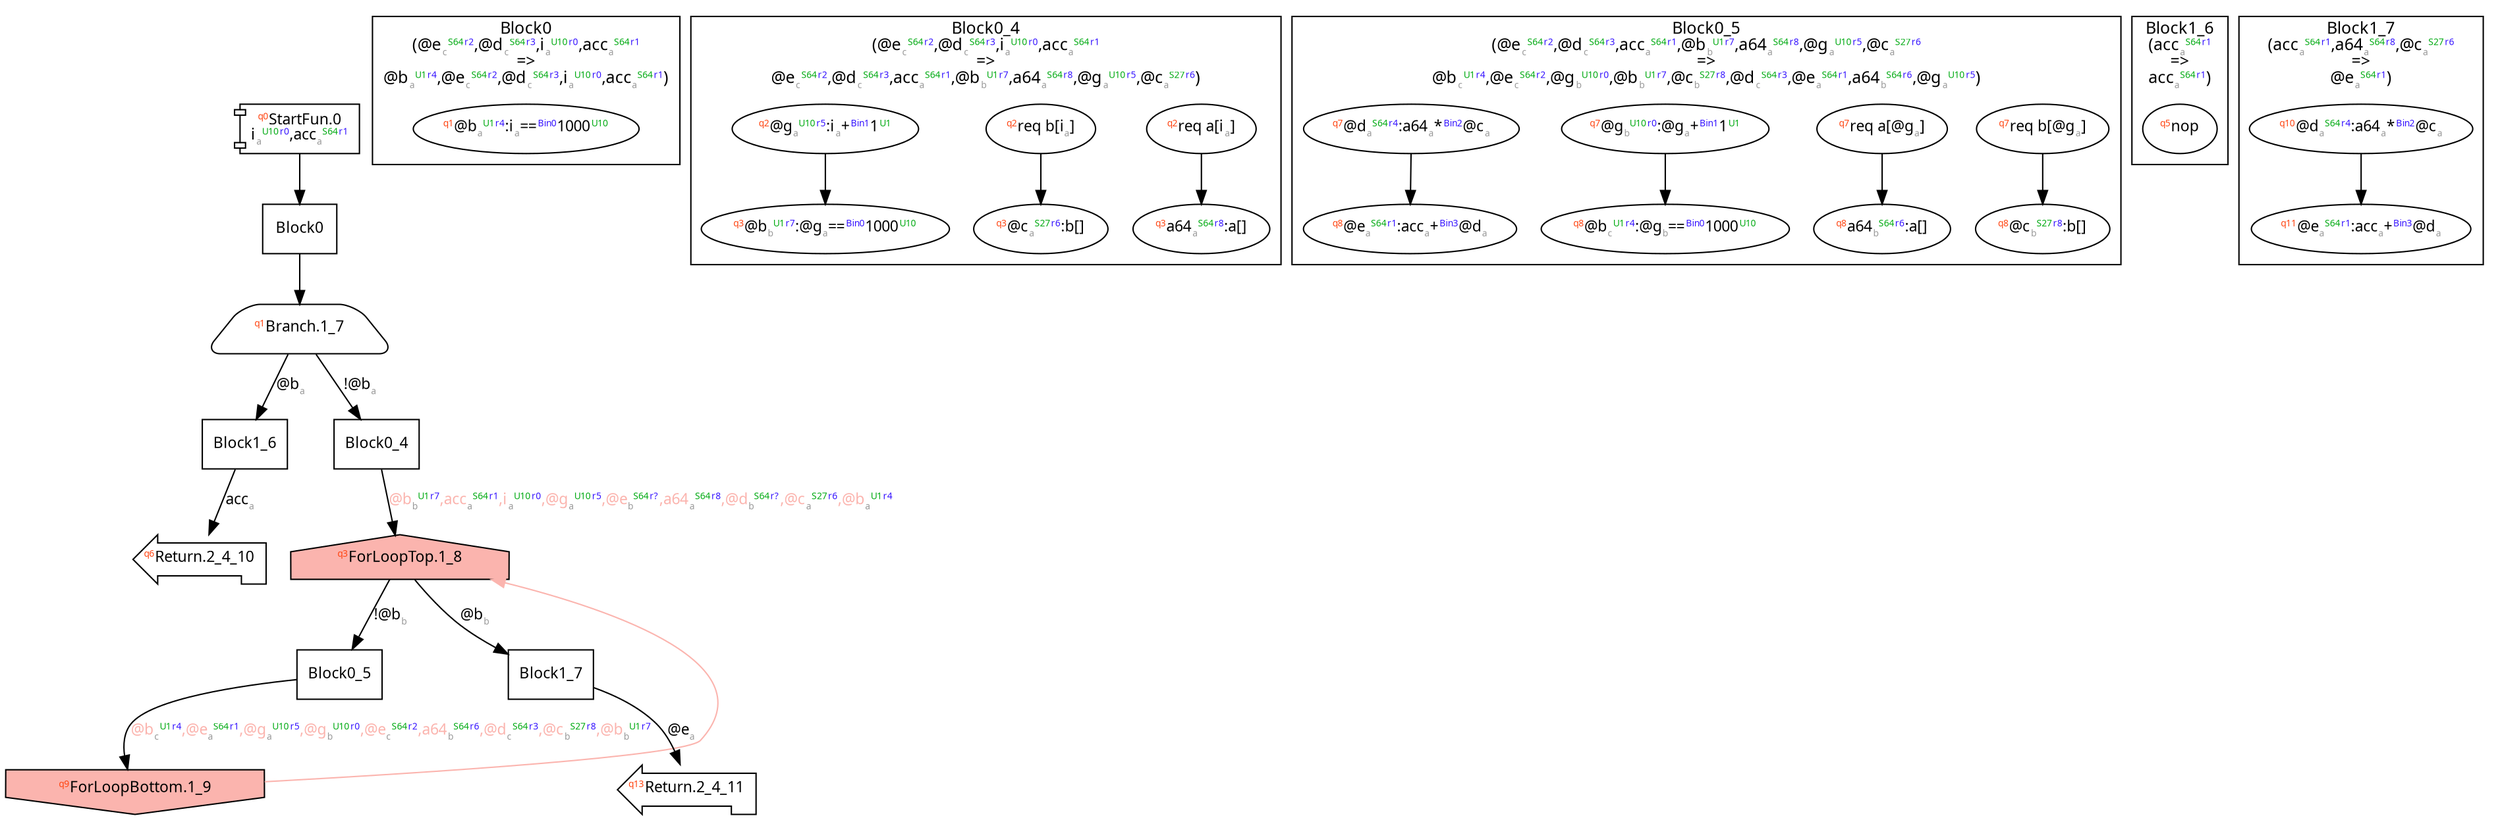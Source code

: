 digraph Program_ {
  graph [fontname = "Monaco", fontsize = 12, ranksep = 0.5];
  node [shape = box, fontname = "Monaco", fontsize = 11; colorscheme = pastel19];
  edge [fontname = "Monaco", fontsize = 11; colorscheme = pastel19];
  Jump0[label = <<font color="#ff4411" point-size="8"><sup>q0</sup></font>StartFun.0<br/>i<font color="#999999" point-size="8"><sub>a</sub></font><font color="#00aa11" point-size="8"><sup>U10</sup></font><font color="#3311ff" point-size="8"><sup>r0</sup></font>,acc<font color="#999999" point-size="8"><sub>a</sub></font><font color="#00aa11" point-size="8"><sup>S64</sup></font><font color="#3311ff" point-size="8"><sup>r1</sup></font>>; shape = component];
  Jump0 -> Block0;
  Jump1_7[
    label = <<font color="#ff4411" point-size="8"><sup>q1</sup></font>Branch.1_7>;
    shape = trapezium; style = rounded;
  ];
  Block0 -> Jump1_7;
  Jump1_7 -> Block1_6 [label=<@b<font color="#999999" point-size="8"><sub>a</sub></font>>];
  Jump1_7 -> Block0_4 [label=<!@b<font color="#999999" point-size="8"><sub>a</sub></font>>];
  Jump1_8[
    label = <<font color="#ff4411" point-size="8"><sup>q3</sup></font>ForLoopTop.1_8>;
    shape = house; style = filled;
    fillcolor = 1;
  ];
  Block0_4 -> Jump1_8 [label=<@b<font color="#999999" point-size="8"><sub>b</sub></font><font color="#00aa11" point-size="8"><sup>U1</sup></font><font color="#3311ff" point-size="8"><sup>r7</sup></font>,acc<font color="#999999" point-size="8"><sub>a</sub></font><font color="#00aa11" point-size="8"><sup>S64</sup></font><font color="#3311ff" point-size="8"><sup>r1</sup></font>,i<font color="#999999" point-size="8"><sub>a</sub></font><font color="#00aa11" point-size="8"><sup>U10</sup></font><font color="#3311ff" point-size="8"><sup>r0</sup></font>,@g<font color="#999999" point-size="8"><sub>a</sub></font><font color="#00aa11" point-size="8"><sup>U10</sup></font><font color="#3311ff" point-size="8"><sup>r5</sup></font>,@e<font color="#999999" point-size="8"><sub>b</sub></font><font color="#00aa11" point-size="8"><sup>S64</sup></font><font color="#3311ff" point-size="8"><sup>r?</sup></font>,a64<font color="#999999" point-size="8"><sub>a</sub></font><font color="#00aa11" point-size="8"><sup>S64</sup></font><font color="#3311ff" point-size="8"><sup>r8</sup></font>,@d<font color="#999999" point-size="8"><sub>b</sub></font><font color="#00aa11" point-size="8"><sup>S64</sup></font><font color="#3311ff" point-size="8"><sup>r?</sup></font>,@c<font color="#999999" point-size="8"><sub>a</sub></font><font color="#00aa11" point-size="8"><sup>S27</sup></font><font color="#3311ff" point-size="8"><sup>r6</sup></font>,@b<font color="#999999" point-size="8"><sub>a</sub></font><font color="#00aa11" point-size="8"><sup>U1</sup></font><font color="#3311ff" point-size="8"><sup>r4</sup></font>>; fontcolor=1];
  Jump1_8 -> Block0_5 [label = <!@b<font color="#999999" point-size="8"><sub>b</sub></font>>];
  Jump1_9 -> Jump1_8 [constraint = false; color = 1];
  Jump1_8 -> Block1_7 [label = <@b<font color="#999999" point-size="8"><sub>b</sub></font>>];
  Jump1_9[
    label = <<font color="#ff4411" point-size="8"><sup>q9</sup></font>ForLoopBottom.1_9>
    shape = invhouse; style = filled;
    fillcolor = 1;
  ];
  Block0_5 -> Jump1_9 [label=<@b<font color="#999999" point-size="8"><sub>c</sub></font><font color="#00aa11" point-size="8"><sup>U1</sup></font><font color="#3311ff" point-size="8"><sup>r4</sup></font>,@e<font color="#999999" point-size="8"><sub>a</sub></font><font color="#00aa11" point-size="8"><sup>S64</sup></font><font color="#3311ff" point-size="8"><sup>r1</sup></font>,@g<font color="#999999" point-size="8"><sub>a</sub></font><font color="#00aa11" point-size="8"><sup>U10</sup></font><font color="#3311ff" point-size="8"><sup>r5</sup></font>,@g<font color="#999999" point-size="8"><sub>b</sub></font><font color="#00aa11" point-size="8"><sup>U10</sup></font><font color="#3311ff" point-size="8"><sup>r0</sup></font>,@e<font color="#999999" point-size="8"><sub>c</sub></font><font color="#00aa11" point-size="8"><sup>S64</sup></font><font color="#3311ff" point-size="8"><sup>r2</sup></font>,a64<font color="#999999" point-size="8"><sub>b</sub></font><font color="#00aa11" point-size="8"><sup>S64</sup></font><font color="#3311ff" point-size="8"><sup>r6</sup></font>,@d<font color="#999999" point-size="8"><sub>c</sub></font><font color="#00aa11" point-size="8"><sup>S64</sup></font><font color="#3311ff" point-size="8"><sup>r3</sup></font>,@c<font color="#999999" point-size="8"><sub>b</sub></font><font color="#00aa11" point-size="8"><sup>S27</sup></font><font color="#3311ff" point-size="8"><sup>r8</sup></font>,@b<font color="#999999" point-size="8"><sub>b</sub></font><font color="#00aa11" point-size="8"><sup>U1</sup></font><font color="#3311ff" point-size="8"><sup>r7</sup></font>>; fontcolor=1];
  Jump2_4_10[label = <<font color="#ff4411" point-size="8"><sup>q6</sup></font>Return.2_4_10>; shape = lpromoter];
  Block1_6 -> Jump2_4_10 [label=<acc<font color="#999999" point-size="8"><sub>a</sub></font>>];
  Jump2_4_11[label = <<font color="#ff4411" point-size="8"><sup>q13</sup></font>Return.2_4_11>; shape = lpromoter];
  Block1_7 -> Jump2_4_11 [label=<@e<font color="#999999" point-size="8"><sub>a</sub></font>>];
  Block0 [label = "Block0"];
  Block0_4 [label = "Block0_4"];
  Block0_5 [label = "Block0_5"];
  Block1_6 [label = "Block1_6"];
  Block1_7 [label = "Block1_7"];
  subgraph cluster_dfg_Block0 {
    node [shape = oval];
    label = <Block0<br/>(@e<font color="#999999" point-size="8"><sub>c</sub></font><font color="#00aa11" point-size="8"><sup>S64</sup></font><font color="#3311ff" point-size="8"><sup>r2</sup></font>,@d<font color="#999999" point-size="8"><sub>c</sub></font><font color="#00aa11" point-size="8"><sup>S64</sup></font><font color="#3311ff" point-size="8"><sup>r3</sup></font>,i<font color="#999999" point-size="8"><sub>a</sub></font><font color="#00aa11" point-size="8"><sup>U10</sup></font><font color="#3311ff" point-size="8"><sup>r0</sup></font>,acc<font color="#999999" point-size="8"><sub>a</sub></font><font color="#00aa11" point-size="8"><sup>S64</sup></font><font color="#3311ff" point-size="8"><sup>r1</sup></font><br/>=&gt;<br/>@b<font color="#999999" point-size="8"><sub>a</sub></font><font color="#00aa11" point-size="8"><sup>U1</sup></font><font color="#3311ff" point-size="8"><sup>r4</sup></font>,@e<font color="#999999" point-size="8"><sub>c</sub></font><font color="#00aa11" point-size="8"><sup>S64</sup></font><font color="#3311ff" point-size="8"><sup>r2</sup></font>,@d<font color="#999999" point-size="8"><sub>c</sub></font><font color="#00aa11" point-size="8"><sup>S64</sup></font><font color="#3311ff" point-size="8"><sup>r3</sup></font>,i<font color="#999999" point-size="8"><sub>a</sub></font><font color="#00aa11" point-size="8"><sup>U10</sup></font><font color="#3311ff" point-size="8"><sup>r0</sup></font>,acc<font color="#999999" point-size="8"><sub>a</sub></font><font color="#00aa11" point-size="8"><sup>S64</sup></font><font color="#3311ff" point-size="8"><sup>r1</sup></font>)>;
    13 [label=<<font color="#ff4411" point-size="8"><sup>q1</sup></font>@b<font color="#999999" point-size="8"><sub>a</sub></font><font color="#00aa11" point-size="8"><sup>U1</sup></font><font color="#3311ff" point-size="8"><sup>r4</sup></font>:i<font color="#999999" point-size="8"><sub>a</sub></font>==<font color="#3311ff" point-size="8"><sup>Bin0</sup></font>1000<font color="#00aa11" point-size="8"><sup>U10</sup></font>>];
  }
  subgraph cluster_dfg_Block0_4 {
    node [shape = oval];
    label = <Block0_4<br/>(@e<font color="#999999" point-size="8"><sub>c</sub></font><font color="#00aa11" point-size="8"><sup>S64</sup></font><font color="#3311ff" point-size="8"><sup>r2</sup></font>,@d<font color="#999999" point-size="8"><sub>c</sub></font><font color="#00aa11" point-size="8"><sup>S64</sup></font><font color="#3311ff" point-size="8"><sup>r3</sup></font>,i<font color="#999999" point-size="8"><sub>a</sub></font><font color="#00aa11" point-size="8"><sup>U10</sup></font><font color="#3311ff" point-size="8"><sup>r0</sup></font>,acc<font color="#999999" point-size="8"><sub>a</sub></font><font color="#00aa11" point-size="8"><sup>S64</sup></font><font color="#3311ff" point-size="8"><sup>r1</sup></font><br/>=&gt;<br/>@e<font color="#999999" point-size="8"><sub>c</sub></font><font color="#00aa11" point-size="8"><sup>S64</sup></font><font color="#3311ff" point-size="8"><sup>r2</sup></font>,@d<font color="#999999" point-size="8"><sub>c</sub></font><font color="#00aa11" point-size="8"><sup>S64</sup></font><font color="#3311ff" point-size="8"><sup>r3</sup></font>,acc<font color="#999999" point-size="8"><sub>a</sub></font><font color="#00aa11" point-size="8"><sup>S64</sup></font><font color="#3311ff" point-size="8"><sup>r1</sup></font>,@b<font color="#999999" point-size="8"><sub>b</sub></font><font color="#00aa11" point-size="8"><sup>U1</sup></font><font color="#3311ff" point-size="8"><sup>r7</sup></font>,a64<font color="#999999" point-size="8"><sub>a</sub></font><font color="#00aa11" point-size="8"><sup>S64</sup></font><font color="#3311ff" point-size="8"><sup>r8</sup></font>,@g<font color="#999999" point-size="8"><sub>a</sub></font><font color="#00aa11" point-size="8"><sup>U10</sup></font><font color="#3311ff" point-size="8"><sup>r5</sup></font>,@c<font color="#999999" point-size="8"><sub>a</sub></font><font color="#00aa11" point-size="8"><sup>S27</sup></font><font color="#3311ff" point-size="8"><sup>r6</sup></font>)>;
    14 [label=<<font color="#ff4411" point-size="8"><sup>q2</sup></font>req a[i<font color="#999999" point-size="8"><sub>a</sub></font>&#93;>];
    21 [label=<<font color="#ff4411" point-size="8"><sup>q3</sup></font>@b<font color="#999999" point-size="8"><sub>b</sub></font><font color="#00aa11" point-size="8"><sup>U1</sup></font><font color="#3311ff" point-size="8"><sup>r7</sup></font>:@g<font color="#999999" point-size="8"><sub>a</sub></font>==<font color="#3311ff" point-size="8"><sup>Bin0</sup></font>1000<font color="#00aa11" point-size="8"><sup>U10</sup></font>>];
    17 [label=<<font color="#ff4411" point-size="8"><sup>q2</sup></font>req b[i<font color="#999999" point-size="8"><sub>a</sub></font>&#93;>];
    18 [label=<<font color="#ff4411" point-size="8"><sup>q3</sup></font>@c<font color="#999999" point-size="8"><sub>a</sub></font><font color="#00aa11" point-size="8"><sup>S27</sup></font><font color="#3311ff" point-size="8"><sup>r6</sup></font>:b[&#93;>];
    16 [label=<<font color="#ff4411" point-size="8"><sup>q2</sup></font>@g<font color="#999999" point-size="8"><sub>a</sub></font><font color="#00aa11" point-size="8"><sup>U10</sup></font><font color="#3311ff" point-size="8"><sup>r5</sup></font>:i<font color="#999999" point-size="8"><sub>a</sub></font>+<font color="#3311ff" point-size="8"><sup>Bin1</sup></font>1<font color="#00aa11" point-size="8"><sup>U1</sup></font>>];
    15 [label=<<font color="#ff4411" point-size="8"><sup>q3</sup></font>a64<font color="#999999" point-size="8"><sub>a</sub></font><font color="#00aa11" point-size="8"><sup>S64</sup></font><font color="#3311ff" point-size="8"><sup>r8</sup></font>:a[&#93;>];
    16 -> 21;
    14 -> 15 [style = solid];
    17 -> 18 [style = solid];
  }
  subgraph cluster_dfg_Block0_5 {
    node [shape = oval];
    label = <Block0_5<br/>(@e<font color="#999999" point-size="8"><sub>c</sub></font><font color="#00aa11" point-size="8"><sup>S64</sup></font><font color="#3311ff" point-size="8"><sup>r2</sup></font>,@d<font color="#999999" point-size="8"><sub>c</sub></font><font color="#00aa11" point-size="8"><sup>S64</sup></font><font color="#3311ff" point-size="8"><sup>r3</sup></font>,acc<font color="#999999" point-size="8"><sub>a</sub></font><font color="#00aa11" point-size="8"><sup>S64</sup></font><font color="#3311ff" point-size="8"><sup>r1</sup></font>,@b<font color="#999999" point-size="8"><sub>b</sub></font><font color="#00aa11" point-size="8"><sup>U1</sup></font><font color="#3311ff" point-size="8"><sup>r7</sup></font>,a64<font color="#999999" point-size="8"><sub>a</sub></font><font color="#00aa11" point-size="8"><sup>S64</sup></font><font color="#3311ff" point-size="8"><sup>r8</sup></font>,@g<font color="#999999" point-size="8"><sub>a</sub></font><font color="#00aa11" point-size="8"><sup>U10</sup></font><font color="#3311ff" point-size="8"><sup>r5</sup></font>,@c<font color="#999999" point-size="8"><sub>a</sub></font><font color="#00aa11" point-size="8"><sup>S27</sup></font><font color="#3311ff" point-size="8"><sup>r6</sup></font><br/>=&gt;<br/>@b<font color="#999999" point-size="8"><sub>c</sub></font><font color="#00aa11" point-size="8"><sup>U1</sup></font><font color="#3311ff" point-size="8"><sup>r4</sup></font>,@e<font color="#999999" point-size="8"><sub>c</sub></font><font color="#00aa11" point-size="8"><sup>S64</sup></font><font color="#3311ff" point-size="8"><sup>r2</sup></font>,@g<font color="#999999" point-size="8"><sub>b</sub></font><font color="#00aa11" point-size="8"><sup>U10</sup></font><font color="#3311ff" point-size="8"><sup>r0</sup></font>,@b<font color="#999999" point-size="8"><sub>b</sub></font><font color="#00aa11" point-size="8"><sup>U1</sup></font><font color="#3311ff" point-size="8"><sup>r7</sup></font>,@c<font color="#999999" point-size="8"><sub>b</sub></font><font color="#00aa11" point-size="8"><sup>S27</sup></font><font color="#3311ff" point-size="8"><sup>r8</sup></font>,@d<font color="#999999" point-size="8"><sub>c</sub></font><font color="#00aa11" point-size="8"><sup>S64</sup></font><font color="#3311ff" point-size="8"><sup>r3</sup></font>,@e<font color="#999999" point-size="8"><sub>a</sub></font><font color="#00aa11" point-size="8"><sup>S64</sup></font><font color="#3311ff" point-size="8"><sup>r1</sup></font>,a64<font color="#999999" point-size="8"><sub>b</sub></font><font color="#00aa11" point-size="8"><sup>S64</sup></font><font color="#3311ff" point-size="8"><sup>r6</sup></font>,@g<font color="#999999" point-size="8"><sub>a</sub></font><font color="#00aa11" point-size="8"><sup>U10</sup></font><font color="#3311ff" point-size="8"><sup>r5</sup></font>)>;
    29 [label=<<font color="#ff4411" point-size="8"><sup>q8</sup></font>@e<font color="#999999" point-size="8"><sub>a</sub></font><font color="#00aa11" point-size="8"><sup>S64</sup></font><font color="#3311ff" point-size="8"><sup>r1</sup></font>:acc<font color="#999999" point-size="8"><sub>a</sub></font>+<font color="#3311ff" point-size="8"><sup>Bin3</sup></font>@d<font color="#999999" point-size="8"><sub>a</sub></font>>];
    28 [label=<<font color="#ff4411" point-size="8"><sup>q8</sup></font>@c<font color="#999999" point-size="8"><sub>b</sub></font><font color="#00aa11" point-size="8"><sup>S27</sup></font><font color="#3311ff" point-size="8"><sup>r8</sup></font>:b[&#93;>];
    32 [label=<<font color="#ff4411" point-size="8"><sup>q8</sup></font>@b<font color="#999999" point-size="8"><sub>c</sub></font><font color="#00aa11" point-size="8"><sup>U1</sup></font><font color="#3311ff" point-size="8"><sup>r4</sup></font>:@g<font color="#999999" point-size="8"><sub>b</sub></font>==<font color="#3311ff" point-size="8"><sup>Bin0</sup></font>1000<font color="#00aa11" point-size="8"><sup>U10</sup></font>>];
    27 [label=<<font color="#ff4411" point-size="8"><sup>q7</sup></font>req b[@g<font color="#999999" point-size="8"><sub>a</sub></font>&#93;>];
    24 [label=<<font color="#ff4411" point-size="8"><sup>q7</sup></font>req a[@g<font color="#999999" point-size="8"><sub>a</sub></font>&#93;>];
    25 [label=<<font color="#ff4411" point-size="8"><sup>q8</sup></font>a64<font color="#999999" point-size="8"><sub>b</sub></font><font color="#00aa11" point-size="8"><sup>S64</sup></font><font color="#3311ff" point-size="8"><sup>r6</sup></font>:a[&#93;>];
    26 [label=<<font color="#ff4411" point-size="8"><sup>q7</sup></font>@g<font color="#999999" point-size="8"><sub>b</sub></font><font color="#00aa11" point-size="8"><sup>U10</sup></font><font color="#3311ff" point-size="8"><sup>r0</sup></font>:@g<font color="#999999" point-size="8"><sub>a</sub></font>+<font color="#3311ff" point-size="8"><sup>Bin1</sup></font>1<font color="#00aa11" point-size="8"><sup>U1</sup></font>>];
    23 [label=<<font color="#ff4411" point-size="8"><sup>q7</sup></font>@d<font color="#999999" point-size="8"><sub>a</sub></font><font color="#00aa11" point-size="8"><sup>S64</sup></font><font color="#3311ff" point-size="8"><sup>r4</sup></font>:a64<font color="#999999" point-size="8"><sub>a</sub></font>*<font color="#3311ff" point-size="8"><sup>Bin2</sup></font>@c<font color="#999999" point-size="8"><sub>a</sub></font>>];
    23 -> 29;
    26 -> 32;
    24 -> 25 [style = solid];
    27 -> 28 [style = solid];
  }
  subgraph cluster_dfg_Block1_6 {
    node [shape = oval];
    label = <Block1_6<br/>(acc<font color="#999999" point-size="8"><sub>a</sub></font><font color="#00aa11" point-size="8"><sup>S64</sup></font><font color="#3311ff" point-size="8"><sup>r1</sup></font><br/>=&gt;<br/>acc<font color="#999999" point-size="8"><sub>a</sub></font><font color="#00aa11" point-size="8"><sup>S64</sup></font><font color="#3311ff" point-size="8"><sup>r1</sup></font>)>;
    22 [label=<<font color="#ff4411" point-size="8"><sup>q5</sup></font>nop>];
  }
  subgraph cluster_dfg_Block1_7 {
    node [shape = oval];
    label = <Block1_7<br/>(acc<font color="#999999" point-size="8"><sub>a</sub></font><font color="#00aa11" point-size="8"><sup>S64</sup></font><font color="#3311ff" point-size="8"><sup>r1</sup></font>,a64<font color="#999999" point-size="8"><sub>a</sub></font><font color="#00aa11" point-size="8"><sup>S64</sup></font><font color="#3311ff" point-size="8"><sup>r8</sup></font>,@c<font color="#999999" point-size="8"><sub>a</sub></font><font color="#00aa11" point-size="8"><sup>S27</sup></font><font color="#3311ff" point-size="8"><sup>r6</sup></font><br/>=&gt;<br/>@e<font color="#999999" point-size="8"><sub>a</sub></font><font color="#00aa11" point-size="8"><sup>S64</sup></font><font color="#3311ff" point-size="8"><sup>r1</sup></font>)>;
    33 [label=<<font color="#ff4411" point-size="8"><sup>q10</sup></font>@d<font color="#999999" point-size="8"><sub>a</sub></font><font color="#00aa11" point-size="8"><sup>S64</sup></font><font color="#3311ff" point-size="8"><sup>r4</sup></font>:a64<font color="#999999" point-size="8"><sub>a</sub></font>*<font color="#3311ff" point-size="8"><sup>Bin2</sup></font>@c<font color="#999999" point-size="8"><sub>a</sub></font>>];
    34 [label=<<font color="#ff4411" point-size="8"><sup>q11</sup></font>@e<font color="#999999" point-size="8"><sub>a</sub></font><font color="#00aa11" point-size="8"><sup>S64</sup></font><font color="#3311ff" point-size="8"><sup>r1</sup></font>:acc<font color="#999999" point-size="8"><sub>a</sub></font>+<font color="#3311ff" point-size="8"><sup>Bin3</sup></font>@d<font color="#999999" point-size="8"><sub>a</sub></font>>];
    33 -> 34;
  }
}
